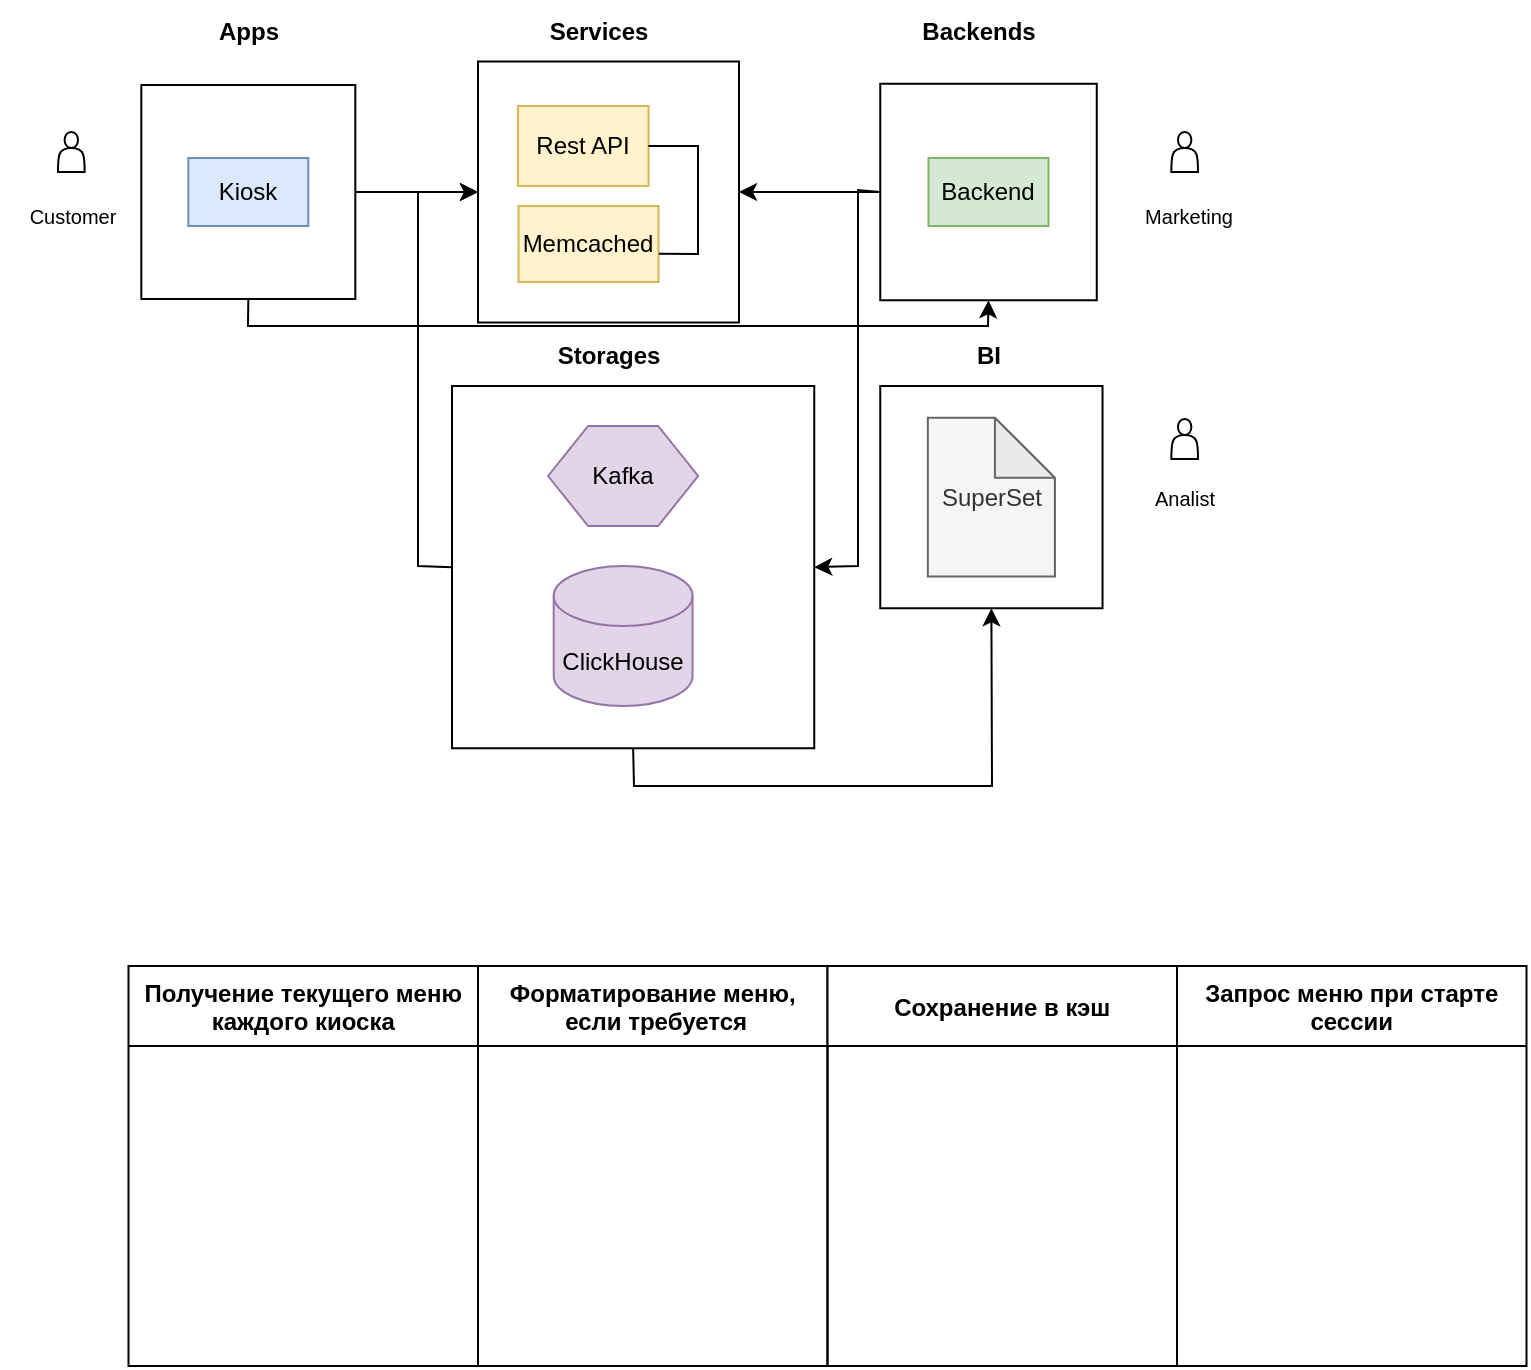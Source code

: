 <mxfile version="22.0.8" type="github">
  <diagram name="Страница — 1" id="uuPunn66r2rukF14f9i6">
    <mxGraphModel dx="989" dy="523" grid="1" gridSize="10" guides="1" tooltips="1" connect="1" arrows="1" fold="1" page="1" pageScale="1" pageWidth="827" pageHeight="1169" math="0" shadow="0">
      <root>
        <mxCell id="0" />
        <mxCell id="1" parent="0" />
        <mxCell id="czhev17gwFyfPBeKOFzl-35" value="" style="whiteSpace=wrap;html=1;aspect=fixed;fillColor=none;" vertex="1" parent="1">
          <mxGeometry x="237" y="260" width="181.13" height="181.13" as="geometry" />
        </mxCell>
        <mxCell id="czhev17gwFyfPBeKOFzl-47" value="" style="whiteSpace=wrap;html=1;aspect=fixed;fillColor=none;" vertex="1" parent="1">
          <mxGeometry x="451.13" y="260" width="111.13" height="111.13" as="geometry" />
        </mxCell>
        <mxCell id="czhev17gwFyfPBeKOFzl-18" value="" style="whiteSpace=wrap;html=1;aspect=fixed;fillColor=none;" vertex="1" parent="1">
          <mxGeometry x="250" y="97.75" width="130.5" height="130.5" as="geometry" />
        </mxCell>
        <mxCell id="czhev17gwFyfPBeKOFzl-29" style="edgeStyle=orthogonalEdgeStyle;rounded=0;orthogonalLoop=1;jettySize=auto;html=1;entryX=0;entryY=0.5;entryDx=0;entryDy=0;" edge="1" parent="1" source="czhev17gwFyfPBeKOFzl-17" target="czhev17gwFyfPBeKOFzl-18">
          <mxGeometry relative="1" as="geometry" />
        </mxCell>
        <mxCell id="czhev17gwFyfPBeKOFzl-17" value="" style="whiteSpace=wrap;html=1;aspect=fixed;fillColor=none;" vertex="1" parent="1">
          <mxGeometry x="81.66" y="109.5" width="107" height="107" as="geometry" />
        </mxCell>
        <mxCell id="2" value="Kiosk" style="whiteSpace=wrap;strokeWidth=1;fillColor=#dae8fc;strokeColor=#6c8ebf;" parent="1" vertex="1">
          <mxGeometry x="105.16" y="146" width="60" height="34" as="geometry" />
        </mxCell>
        <mxCell id="czhev17gwFyfPBeKOFzl-12" value="Rest API" style="rounded=0;whiteSpace=wrap;html=1;fillColor=#fff2cc;strokeColor=#d6b656;" vertex="1" parent="1">
          <mxGeometry x="270" y="120" width="65.25" height="40" as="geometry" />
        </mxCell>
        <mxCell id="czhev17gwFyfPBeKOFzl-14" value="Memcached" style="rounded=0;whiteSpace=wrap;html=1;fillColor=#fff2cc;strokeColor=#d6b656;" vertex="1" parent="1">
          <mxGeometry x="270.25" y="170" width="70" height="38" as="geometry" />
        </mxCell>
        <mxCell id="czhev17gwFyfPBeKOFzl-16" value="&lt;font style=&quot;font-size: 10px;&quot;&gt;Customer&lt;/font&gt;" style="text;html=1;align=center;verticalAlign=middle;resizable=0;points=[];autosize=1;strokeColor=none;fillColor=none;" vertex="1" parent="1">
          <mxGeometry x="11.66" y="160" width="70" height="30" as="geometry" />
        </mxCell>
        <mxCell id="czhev17gwFyfPBeKOFzl-19" value="" style="shape=actor;whiteSpace=wrap;html=1;" vertex="1" parent="1">
          <mxGeometry x="39.99" y="133" width="13.33" height="20" as="geometry" />
        </mxCell>
        <mxCell id="czhev17gwFyfPBeKOFzl-30" value="" style="endArrow=none;html=1;rounded=0;exitX=1.003;exitY=0.628;exitDx=0;exitDy=0;exitPerimeter=0;" edge="1" parent="1" source="czhev17gwFyfPBeKOFzl-14" target="czhev17gwFyfPBeKOFzl-12">
          <mxGeometry width="50" height="50" relative="1" as="geometry">
            <mxPoint x="380" y="240" as="sourcePoint" />
            <mxPoint x="430" y="190" as="targetPoint" />
            <Array as="points">
              <mxPoint x="360" y="194" />
              <mxPoint x="360" y="140" />
            </Array>
          </mxGeometry>
        </mxCell>
        <mxCell id="czhev17gwFyfPBeKOFzl-34" value="" style="edgeStyle=orthogonalEdgeStyle;rounded=0;orthogonalLoop=1;jettySize=auto;html=1;entryX=1;entryY=0.5;entryDx=0;entryDy=0;" edge="1" parent="1" source="czhev17gwFyfPBeKOFzl-31" target="czhev17gwFyfPBeKOFzl-18">
          <mxGeometry relative="1" as="geometry" />
        </mxCell>
        <mxCell id="czhev17gwFyfPBeKOFzl-31" value="" style="whiteSpace=wrap;html=1;aspect=fixed;fillColor=none;" vertex="1" parent="1">
          <mxGeometry x="451.13" y="108.88" width="108.25" height="108.25" as="geometry" />
        </mxCell>
        <mxCell id="czhev17gwFyfPBeKOFzl-32" value="Backend" style="whiteSpace=wrap;strokeWidth=1;fillColor=#d5e8d4;strokeColor=#82b366;" vertex="1" parent="1">
          <mxGeometry x="475.25" y="146" width="60" height="34" as="geometry" />
        </mxCell>
        <mxCell id="czhev17gwFyfPBeKOFzl-33" value="&lt;span style=&quot;font-size: 10px;&quot;&gt;Marketing&lt;/span&gt;" style="text;html=1;align=center;verticalAlign=middle;resizable=0;points=[];autosize=1;strokeColor=none;fillColor=none;" vertex="1" parent="1">
          <mxGeometry x="570" y="160" width="70" height="30" as="geometry" />
        </mxCell>
        <mxCell id="czhev17gwFyfPBeKOFzl-36" value="Apps" style="text;html=1;align=center;verticalAlign=middle;resizable=0;points=[];autosize=1;strokeColor=none;fillColor=none;fontStyle=1" vertex="1" parent="1">
          <mxGeometry x="110.16" y="67.75" width="50" height="30" as="geometry" />
        </mxCell>
        <mxCell id="czhev17gwFyfPBeKOFzl-37" value="Services" style="text;html=1;align=center;verticalAlign=middle;resizable=0;points=[];autosize=1;strokeColor=none;fillColor=none;fontStyle=1" vertex="1" parent="1">
          <mxGeometry x="275.25" y="67.75" width="70" height="30" as="geometry" />
        </mxCell>
        <mxCell id="czhev17gwFyfPBeKOFzl-38" value="Backends" style="text;html=1;align=center;verticalAlign=middle;resizable=0;points=[];autosize=1;strokeColor=none;fillColor=none;fontStyle=1" vertex="1" parent="1">
          <mxGeometry x="460.25" y="67.75" width="80" height="30" as="geometry" />
        </mxCell>
        <mxCell id="czhev17gwFyfPBeKOFzl-39" value="Storages" style="text;html=1;align=center;verticalAlign=middle;resizable=0;points=[];autosize=1;strokeColor=none;fillColor=none;fontStyle=1" vertex="1" parent="1">
          <mxGeometry x="280.25" y="230" width="70" height="30" as="geometry" />
        </mxCell>
        <mxCell id="czhev17gwFyfPBeKOFzl-42" value="ClickHouse" style="shape=cylinder3;whiteSpace=wrap;html=1;boundedLbl=1;backgroundOutline=1;size=15;fillColor=#e1d5e7;strokeColor=#9673a6;" vertex="1" parent="1">
          <mxGeometry x="287.85" y="350" width="69.43" height="70" as="geometry" />
        </mxCell>
        <mxCell id="czhev17gwFyfPBeKOFzl-43" value="Kafka" style="shape=hexagon;perimeter=hexagonPerimeter2;whiteSpace=wrap;html=1;fixedSize=1;fillColor=#e1d5e7;strokeColor=#9673a6;" vertex="1" parent="1">
          <mxGeometry x="285.06" y="280" width="75" height="50" as="geometry" />
        </mxCell>
        <mxCell id="czhev17gwFyfPBeKOFzl-44" value="" style="endArrow=classic;html=1;rounded=0;exitX=0;exitY=0.5;exitDx=0;exitDy=0;entryX=1;entryY=0.5;entryDx=0;entryDy=0;" edge="1" parent="1" source="czhev17gwFyfPBeKOFzl-31" target="czhev17gwFyfPBeKOFzl-35">
          <mxGeometry width="50" height="50" relative="1" as="geometry">
            <mxPoint x="380" y="320" as="sourcePoint" />
            <mxPoint x="430" y="270" as="targetPoint" />
            <Array as="points">
              <mxPoint x="440" y="162" />
              <mxPoint x="440" y="350" />
            </Array>
          </mxGeometry>
        </mxCell>
        <mxCell id="czhev17gwFyfPBeKOFzl-45" value="" style="endArrow=classic;html=1;rounded=0;exitX=0;exitY=0.5;exitDx=0;exitDy=0;entryX=0;entryY=0.5;entryDx=0;entryDy=0;" edge="1" parent="1" source="czhev17gwFyfPBeKOFzl-35" target="czhev17gwFyfPBeKOFzl-18">
          <mxGeometry width="50" height="50" relative="1" as="geometry">
            <mxPoint x="380" y="320" as="sourcePoint" />
            <mxPoint x="430" y="270" as="targetPoint" />
            <Array as="points">
              <mxPoint x="220" y="350" />
              <mxPoint x="220" y="163" />
            </Array>
          </mxGeometry>
        </mxCell>
        <mxCell id="czhev17gwFyfPBeKOFzl-48" value="BI" style="text;html=1;align=center;verticalAlign=middle;resizable=0;points=[];autosize=1;strokeColor=none;fillColor=none;fontStyle=1" vertex="1" parent="1">
          <mxGeometry x="485.25" y="230" width="40" height="30" as="geometry" />
        </mxCell>
        <mxCell id="czhev17gwFyfPBeKOFzl-51" value="SuperSet" style="shape=note;whiteSpace=wrap;html=1;backgroundOutline=1;darkOpacity=0.05;fillColor=#f5f5f5;fontColor=#333333;strokeColor=#666666;" vertex="1" parent="1">
          <mxGeometry x="474.92" y="275.84" width="63.55" height="79.44" as="geometry" />
        </mxCell>
        <mxCell id="czhev17gwFyfPBeKOFzl-52" value="" style="shape=actor;whiteSpace=wrap;html=1;" vertex="1" parent="1">
          <mxGeometry x="596.67" y="133" width="13.33" height="20" as="geometry" />
        </mxCell>
        <mxCell id="czhev17gwFyfPBeKOFzl-55" value="" style="endArrow=classic;html=1;rounded=0;exitX=0.5;exitY=1;exitDx=0;exitDy=0;entryX=0.5;entryY=1;entryDx=0;entryDy=0;" edge="1" parent="1" source="czhev17gwFyfPBeKOFzl-35" target="czhev17gwFyfPBeKOFzl-47">
          <mxGeometry width="50" height="50" relative="1" as="geometry">
            <mxPoint x="401.13" y="510" as="sourcePoint" />
            <mxPoint x="451.13" y="460" as="targetPoint" />
            <Array as="points">
              <mxPoint x="328" y="460" />
              <mxPoint x="507" y="460" />
            </Array>
          </mxGeometry>
        </mxCell>
        <mxCell id="czhev17gwFyfPBeKOFzl-56" value="" style="shape=actor;whiteSpace=wrap;html=1;" vertex="1" parent="1">
          <mxGeometry x="596.67" y="276.5" width="13.33" height="20" as="geometry" />
        </mxCell>
        <mxCell id="czhev17gwFyfPBeKOFzl-57" value="&lt;span style=&quot;font-size: 10px;&quot;&gt;Analist&lt;/span&gt;" style="text;html=1;align=center;verticalAlign=middle;resizable=0;points=[];autosize=1;strokeColor=none;fillColor=none;" vertex="1" parent="1">
          <mxGeometry x="578.34" y="300.56" width="50" height="30" as="geometry" />
        </mxCell>
        <mxCell id="czhev17gwFyfPBeKOFzl-58" value="Получение текущего меню &#xa;каждого киоска" style="swimlane;startSize=40;" vertex="1" parent="1">
          <mxGeometry x="75.25" y="550" width="174.75" height="200" as="geometry" />
        </mxCell>
        <mxCell id="czhev17gwFyfPBeKOFzl-59" value="Форматирование меню,&#xa; если требуется" style="swimlane;startSize=40;" vertex="1" parent="1">
          <mxGeometry x="250" y="550" width="174.75" height="200" as="geometry" />
        </mxCell>
        <mxCell id="czhev17gwFyfPBeKOFzl-60" value="Сохранение в кэш" style="swimlane;startSize=40;" vertex="1" parent="1">
          <mxGeometry x="424.75" y="550" width="174.75" height="200" as="geometry" />
        </mxCell>
        <mxCell id="czhev17gwFyfPBeKOFzl-61" value="Запрос меню при старте&#xa; сессии " style="swimlane;startSize=40;" vertex="1" parent="1">
          <mxGeometry x="599.5" y="550" width="174.75" height="200" as="geometry" />
        </mxCell>
        <mxCell id="czhev17gwFyfPBeKOFzl-63" value="" style="endArrow=classic;html=1;rounded=0;exitX=0.5;exitY=1;exitDx=0;exitDy=0;entryX=0.5;entryY=1;entryDx=0;entryDy=0;" edge="1" parent="1" source="czhev17gwFyfPBeKOFzl-17" target="czhev17gwFyfPBeKOFzl-31">
          <mxGeometry width="50" height="50" relative="1" as="geometry">
            <mxPoint x="340" y="250" as="sourcePoint" />
            <mxPoint x="390" y="200" as="targetPoint" />
            <Array as="points">
              <mxPoint x="135" y="230" />
              <mxPoint x="505" y="230" />
            </Array>
          </mxGeometry>
        </mxCell>
      </root>
    </mxGraphModel>
  </diagram>
</mxfile>
